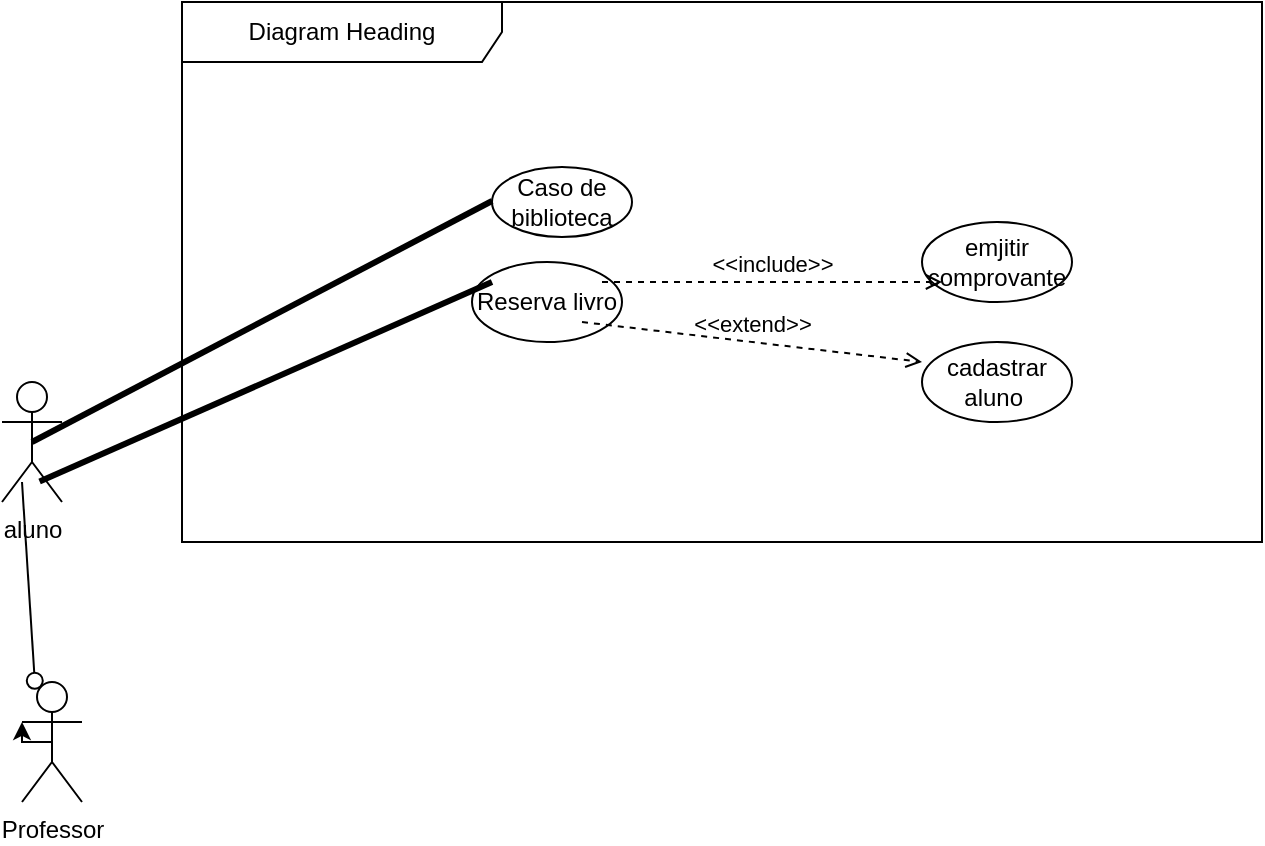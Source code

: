<mxfile version="23.1.4" type="device">
  <diagram name="Página-1" id="vv5jk-m4osrQ4DU4xtBe">
    <mxGraphModel dx="1290" dy="557" grid="1" gridSize="10" guides="1" tooltips="1" connect="1" arrows="1" fold="1" page="1" pageScale="1" pageWidth="827" pageHeight="1169" math="0" shadow="0">
      <root>
        <mxCell id="0" />
        <mxCell id="1" parent="0" />
        <mxCell id="L3LKIXxvK_jKDaVPSzeJ-4" value="Diagram Heading" style="shape=umlFrame;whiteSpace=wrap;html=1;pointerEvents=0;recursiveResize=0;container=1;collapsible=0;width=160;" vertex="1" parent="1">
          <mxGeometry x="190" y="70" width="540" height="270" as="geometry" />
        </mxCell>
        <mxCell id="L3LKIXxvK_jKDaVPSzeJ-11" value="&lt;font style=&quot;vertical-align: inherit;&quot;&gt;&lt;font style=&quot;vertical-align: inherit;&quot;&gt;Caso de biblioteca&lt;/font&gt;&lt;/font&gt;" style="ellipse;html=1;whiteSpace=wrap;" vertex="1" parent="L3LKIXxvK_jKDaVPSzeJ-4">
          <mxGeometry x="155" y="82.5" width="70" height="35" as="geometry" />
        </mxCell>
        <mxCell id="L3LKIXxvK_jKDaVPSzeJ-20" value="" style="endArrow=none;startArrow=none;endFill=0;startFill=0;endSize=8;html=1;verticalAlign=bottom;labelBackgroundColor=none;strokeWidth=3;rounded=0;exitX=0.5;exitY=0.5;exitDx=0;exitDy=0;exitPerimeter=0;" edge="1" parent="L3LKIXxvK_jKDaVPSzeJ-4" source="L3LKIXxvK_jKDaVPSzeJ-5">
          <mxGeometry width="160" relative="1" as="geometry">
            <mxPoint x="-5" y="99.5" as="sourcePoint" />
            <mxPoint x="155" y="99.5" as="targetPoint" />
          </mxGeometry>
        </mxCell>
        <mxCell id="L3LKIXxvK_jKDaVPSzeJ-24" value="&lt;font style=&quot;vertical-align: inherit;&quot;&gt;&lt;font style=&quot;vertical-align: inherit;&quot;&gt;&lt;font style=&quot;vertical-align: inherit;&quot;&gt;&lt;font style=&quot;vertical-align: inherit;&quot;&gt;&lt;font style=&quot;vertical-align: inherit;&quot;&gt;&lt;font style=&quot;vertical-align: inherit;&quot;&gt;Reserva livro&lt;/font&gt;&lt;/font&gt;&lt;/font&gt;&lt;/font&gt;&lt;/font&gt;&lt;/font&gt;" style="ellipse;html=1;whiteSpace=wrap;" vertex="1" parent="L3LKIXxvK_jKDaVPSzeJ-4">
          <mxGeometry x="145" y="130" width="75" height="40" as="geometry" />
        </mxCell>
        <mxCell id="L3LKIXxvK_jKDaVPSzeJ-29" value="&lt;font style=&quot;vertical-align: inherit;&quot;&gt;&lt;font style=&quot;vertical-align: inherit;&quot;&gt;emjitir comprovante&lt;/font&gt;&lt;/font&gt;" style="ellipse;html=1;whiteSpace=wrap;" vertex="1" parent="L3LKIXxvK_jKDaVPSzeJ-4">
          <mxGeometry x="370" y="110" width="75" height="40" as="geometry" />
        </mxCell>
        <mxCell id="L3LKIXxvK_jKDaVPSzeJ-30" value="&amp;lt;&amp;lt;include&amp;gt;&amp;gt;" style="html=1;verticalAlign=bottom;labelBackgroundColor=none;endArrow=open;endFill=0;dashed=1;rounded=0;" edge="1" parent="L3LKIXxvK_jKDaVPSzeJ-4">
          <mxGeometry width="160" relative="1" as="geometry">
            <mxPoint x="210" y="140" as="sourcePoint" />
            <mxPoint x="380" y="140" as="targetPoint" />
          </mxGeometry>
        </mxCell>
        <mxCell id="L3LKIXxvK_jKDaVPSzeJ-32" value="&lt;font style=&quot;vertical-align: inherit;&quot;&gt;&lt;font style=&quot;vertical-align: inherit;&quot;&gt;cadastrar aluno&amp;nbsp;&lt;/font&gt;&lt;/font&gt;" style="ellipse;html=1;whiteSpace=wrap;" vertex="1" parent="L3LKIXxvK_jKDaVPSzeJ-4">
          <mxGeometry x="370" y="170" width="75" height="40" as="geometry" />
        </mxCell>
        <mxCell id="L3LKIXxvK_jKDaVPSzeJ-34" value="&amp;lt;&amp;lt;extend&amp;gt;&amp;gt;" style="html=1;verticalAlign=bottom;labelBackgroundColor=none;endArrow=open;endFill=0;dashed=1;rounded=0;entryX=0;entryY=0.25;entryDx=0;entryDy=0;entryPerimeter=0;" edge="1" parent="L3LKIXxvK_jKDaVPSzeJ-4" target="L3LKIXxvK_jKDaVPSzeJ-32">
          <mxGeometry width="160" relative="1" as="geometry">
            <mxPoint x="200" y="160" as="sourcePoint" />
            <mxPoint x="360" y="160" as="targetPoint" />
          </mxGeometry>
        </mxCell>
        <mxCell id="L3LKIXxvK_jKDaVPSzeJ-35" value="" style="endArrow=none;startArrow=none;endFill=0;startFill=0;endSize=8;html=1;verticalAlign=bottom;labelBackgroundColor=none;strokeWidth=3;rounded=0;exitX=0.627;exitY=0.83;exitDx=0;exitDy=0;exitPerimeter=0;" edge="1" parent="L3LKIXxvK_jKDaVPSzeJ-4" source="L3LKIXxvK_jKDaVPSzeJ-5">
          <mxGeometry width="160" relative="1" as="geometry">
            <mxPoint x="-75" y="260.5" as="sourcePoint" />
            <mxPoint x="155" y="140" as="targetPoint" />
          </mxGeometry>
        </mxCell>
        <mxCell id="L3LKIXxvK_jKDaVPSzeJ-5" value="&lt;font style=&quot;vertical-align: inherit;&quot;&gt;&lt;font style=&quot;vertical-align: inherit;&quot;&gt;aluno&lt;/font&gt;&lt;/font&gt;" style="shape=umlActor;verticalLabelPosition=bottom;verticalAlign=top;html=1;" vertex="1" parent="1">
          <mxGeometry x="100" y="260" width="30" height="60" as="geometry" />
        </mxCell>
        <mxCell id="L3LKIXxvK_jKDaVPSzeJ-19" value="&lt;font style=&quot;vertical-align: inherit;&quot;&gt;&lt;font style=&quot;vertical-align: inherit;&quot;&gt;&lt;font style=&quot;vertical-align: inherit;&quot;&gt;&lt;font style=&quot;vertical-align: inherit;&quot;&gt;Professor&lt;/font&gt;&lt;/font&gt;&lt;/font&gt;&lt;/font&gt;" style="shape=umlActor;verticalLabelPosition=bottom;verticalAlign=top;html=1;" vertex="1" parent="1">
          <mxGeometry x="110" y="410" width="30" height="60" as="geometry" />
        </mxCell>
        <mxCell id="L3LKIXxvK_jKDaVPSzeJ-21" value="" style="html=1;verticalAlign=bottom;labelBackgroundColor=none;endArrow=oval;endFill=0;endSize=8;rounded=0;entryX=0.213;entryY=-0.01;entryDx=0;entryDy=0;entryPerimeter=0;exitX=0.333;exitY=0.833;exitDx=0;exitDy=0;exitPerimeter=0;" edge="1" parent="1" source="L3LKIXxvK_jKDaVPSzeJ-5" target="L3LKIXxvK_jKDaVPSzeJ-19">
          <mxGeometry width="160" relative="1" as="geometry">
            <mxPoint x="110" y="340" as="sourcePoint" />
            <mxPoint x="270" y="350" as="targetPoint" />
          </mxGeometry>
        </mxCell>
        <mxCell id="L3LKIXxvK_jKDaVPSzeJ-22" style="edgeStyle=orthogonalEdgeStyle;rounded=0;orthogonalLoop=1;jettySize=auto;html=1;exitX=0.5;exitY=0.5;exitDx=0;exitDy=0;exitPerimeter=0;entryX=0;entryY=0.333;entryDx=0;entryDy=0;entryPerimeter=0;" edge="1" parent="1" source="L3LKIXxvK_jKDaVPSzeJ-19" target="L3LKIXxvK_jKDaVPSzeJ-19">
          <mxGeometry relative="1" as="geometry" />
        </mxCell>
      </root>
    </mxGraphModel>
  </diagram>
</mxfile>
